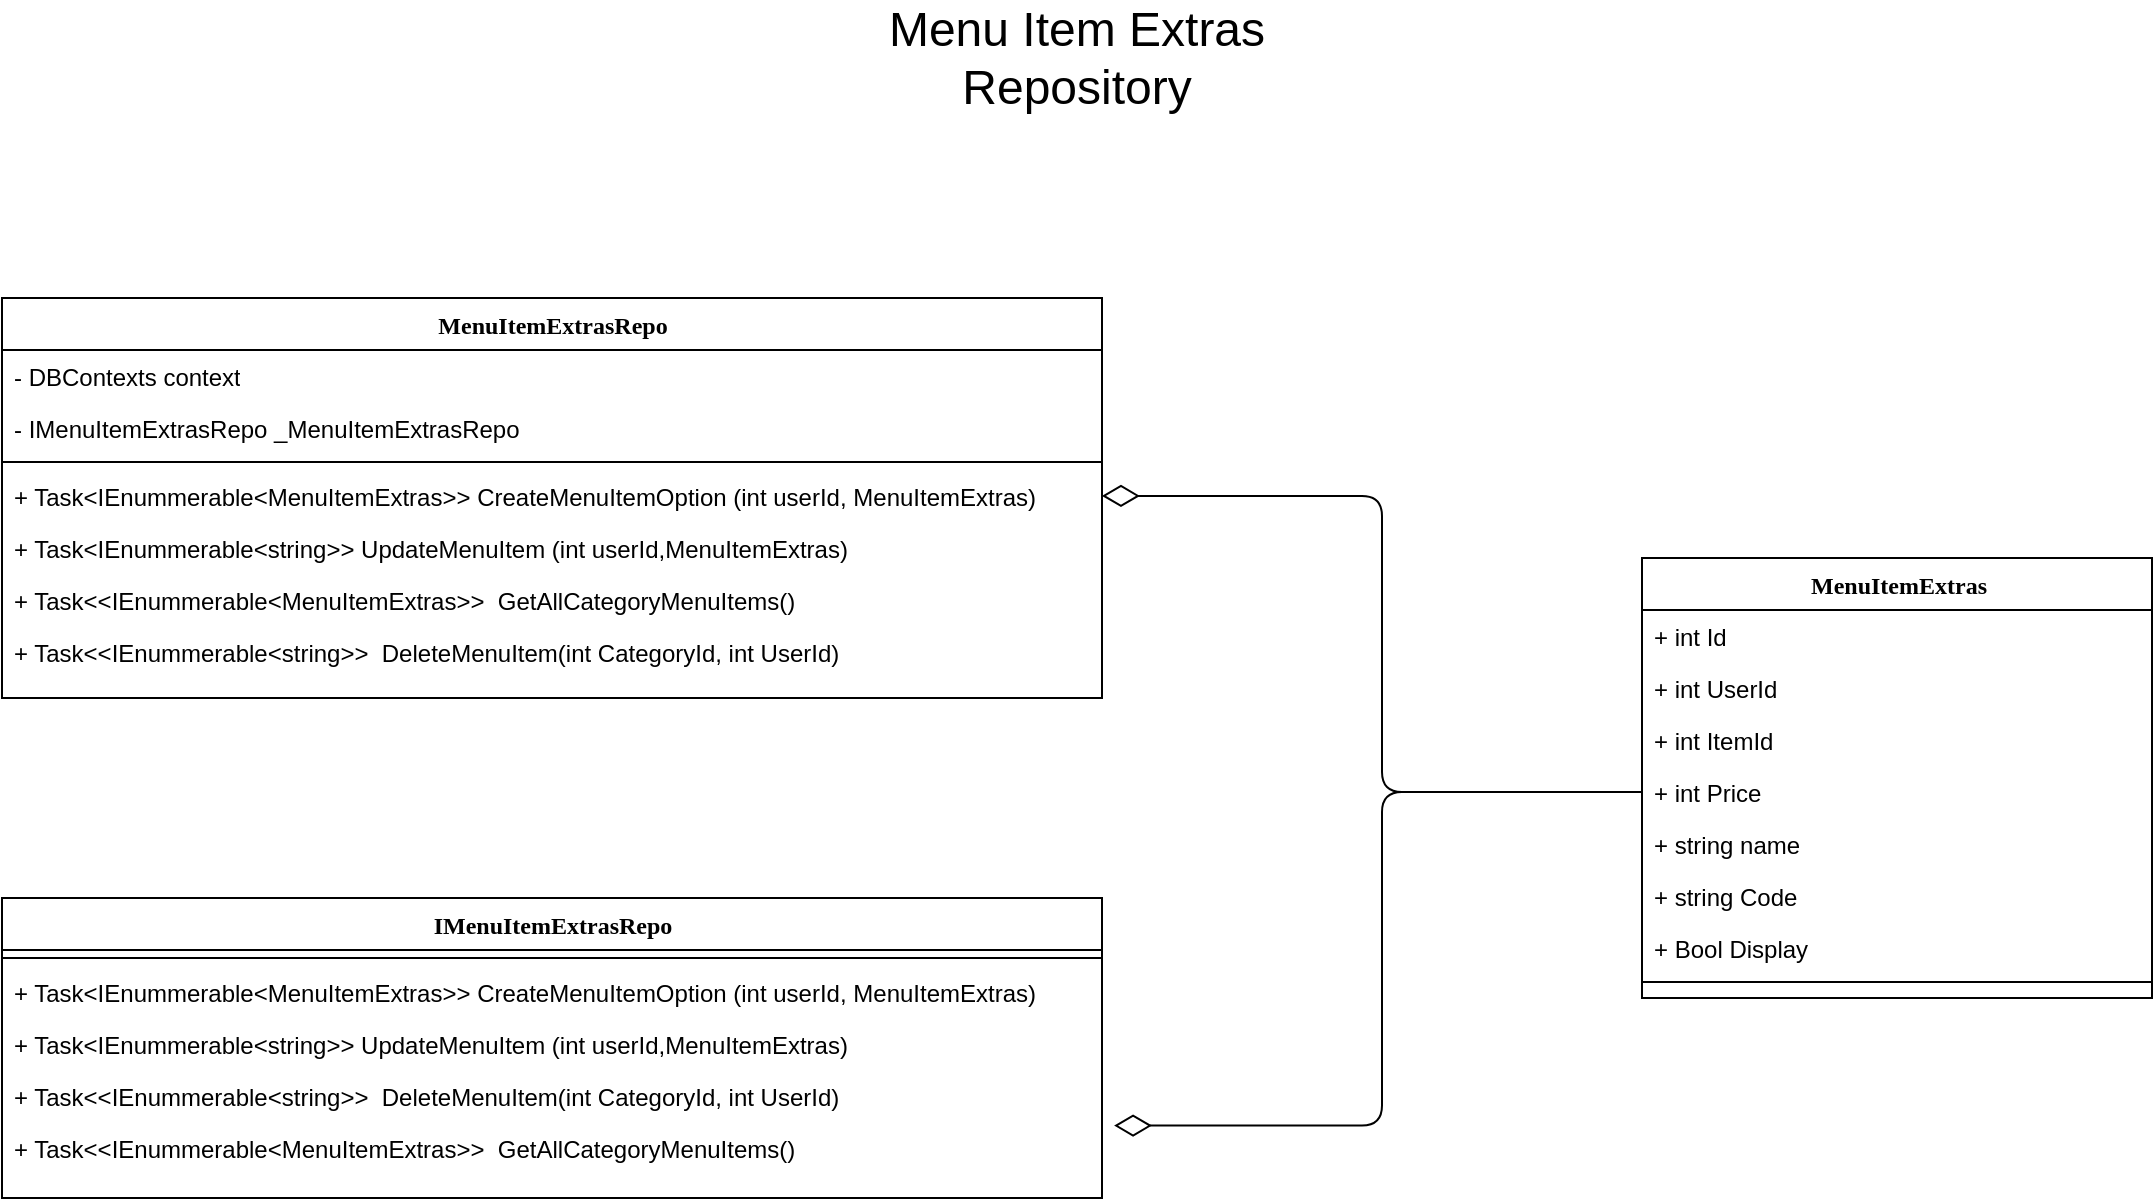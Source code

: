 <mxfile version="14.2.9" type="device"><diagram id="QkI--pBJC4bzssq41QZq" name="Page-1"><mxGraphModel dx="2881" dy="3266" grid="1" gridSize="10" guides="1" tooltips="1" connect="1" arrows="1" fold="1" page="1" pageScale="1" pageWidth="850" pageHeight="1100" math="0" shadow="0"><root><mxCell id="0"/><mxCell id="1" parent="0"/><mxCell id="noM06Llarw8SXuktYtZB-41" value="&lt;font style=&quot;font-size: 24px&quot;&gt;Menu Item Extras Repository&lt;br&gt;&lt;/font&gt;" style="text;html=1;strokeColor=none;fillColor=none;align=center;verticalAlign=middle;whiteSpace=wrap;rounded=0;" vertex="1" parent="1"><mxGeometry x="260" y="-2130" width="305" height="20" as="geometry"/></mxCell><mxCell id="noM06Llarw8SXuktYtZB-443" value="IMenuItemExtrasRepo" style="swimlane;html=1;fontStyle=1;align=center;verticalAlign=top;childLayout=stackLayout;horizontal=1;startSize=26;horizontalStack=0;resizeParent=1;resizeLast=0;collapsible=1;marginBottom=0;swimlaneFillColor=#ffffff;rounded=0;shadow=0;comic=0;labelBackgroundColor=none;strokeWidth=1;fillColor=none;fontFamily=Verdana;fontSize=12" vertex="1" parent="1"><mxGeometry x="-125" y="-1700.04" width="550" height="150" as="geometry"/></mxCell><mxCell id="noM06Llarw8SXuktYtZB-444" value="" style="line;html=1;strokeWidth=1;fillColor=none;align=left;verticalAlign=middle;spacingTop=-1;spacingLeft=3;spacingRight=3;rotatable=0;labelPosition=right;points=[];portConstraint=eastwest;" vertex="1" parent="noM06Llarw8SXuktYtZB-443"><mxGeometry y="26" width="550" height="8" as="geometry"/></mxCell><mxCell id="noM06Llarw8SXuktYtZB-445" value="+ Task&amp;lt;IEnummerable&amp;lt;MenuItemExtras&amp;gt;&amp;gt; CreateMenuItemOption (int userId, MenuItemExtras)" style="text;html=1;strokeColor=none;fillColor=none;align=left;verticalAlign=top;spacingLeft=4;spacingRight=4;whiteSpace=wrap;overflow=hidden;rotatable=0;points=[[0,0.5],[1,0.5]];portConstraint=eastwest;" vertex="1" parent="noM06Llarw8SXuktYtZB-443"><mxGeometry y="34" width="550" height="26" as="geometry"/></mxCell><mxCell id="noM06Llarw8SXuktYtZB-446" value="+ Task&amp;lt;IEnummerable&amp;lt;string&amp;gt;&amp;gt; UpdateMenuItem (int userId,MenuItemExtras)" style="text;html=1;strokeColor=none;fillColor=none;align=left;verticalAlign=top;spacingLeft=4;spacingRight=4;whiteSpace=wrap;overflow=hidden;rotatable=0;points=[[0,0.5],[1,0.5]];portConstraint=eastwest;" vertex="1" parent="noM06Llarw8SXuktYtZB-443"><mxGeometry y="60" width="550" height="26" as="geometry"/></mxCell><mxCell id="noM06Llarw8SXuktYtZB-447" value="+ Task&amp;lt;&amp;lt;IEnummerable&amp;lt;string&amp;gt;&amp;gt;&amp;nbsp; DeleteMenuItem(int CategoryId, int UserId)" style="text;html=1;strokeColor=none;fillColor=none;align=left;verticalAlign=top;spacingLeft=4;spacingRight=4;whiteSpace=wrap;overflow=hidden;rotatable=0;points=[[0,0.5],[1,0.5]];portConstraint=eastwest;" vertex="1" parent="noM06Llarw8SXuktYtZB-443"><mxGeometry y="86" width="550" height="26" as="geometry"/></mxCell><mxCell id="noM06Llarw8SXuktYtZB-448" value="+ Task&amp;lt;&amp;lt;IEnummerable&amp;lt;MenuItemExtras&amp;gt;&amp;gt;&amp;nbsp; GetAllCategoryMenuItems()" style="text;html=1;strokeColor=none;fillColor=none;align=left;verticalAlign=top;spacingLeft=4;spacingRight=4;whiteSpace=wrap;overflow=hidden;rotatable=0;points=[[0,0.5],[1,0.5]];portConstraint=eastwest;" vertex="1" parent="noM06Llarw8SXuktYtZB-443"><mxGeometry y="112" width="550" height="26" as="geometry"/></mxCell><mxCell id="noM06Llarw8SXuktYtZB-449" value="MenuItemExtrasRepo" style="swimlane;html=1;fontStyle=1;align=center;verticalAlign=top;childLayout=stackLayout;horizontal=1;startSize=26;horizontalStack=0;resizeParent=1;resizeLast=0;collapsible=1;marginBottom=0;swimlaneFillColor=#ffffff;rounded=0;shadow=0;comic=0;labelBackgroundColor=none;strokeWidth=1;fillColor=none;fontFamily=Verdana;fontSize=12" vertex="1" parent="1"><mxGeometry x="-125" y="-2000.04" width="550" height="200" as="geometry"/></mxCell><mxCell id="noM06Llarw8SXuktYtZB-450" value="- DBContexts context&lt;br&gt;" style="text;html=1;strokeColor=none;fillColor=none;align=left;verticalAlign=top;spacingLeft=4;spacingRight=4;whiteSpace=wrap;overflow=hidden;rotatable=0;points=[[0,0.5],[1,0.5]];portConstraint=eastwest;" vertex="1" parent="noM06Llarw8SXuktYtZB-449"><mxGeometry y="26" width="550" height="26" as="geometry"/></mxCell><mxCell id="noM06Llarw8SXuktYtZB-451" value="- IMenuItemExtrasRepo _MenuItemExtrasRepo" style="text;html=1;strokeColor=none;fillColor=none;align=left;verticalAlign=top;spacingLeft=4;spacingRight=4;whiteSpace=wrap;overflow=hidden;rotatable=0;points=[[0,0.5],[1,0.5]];portConstraint=eastwest;" vertex="1" parent="noM06Llarw8SXuktYtZB-449"><mxGeometry y="52" width="550" height="26" as="geometry"/></mxCell><mxCell id="noM06Llarw8SXuktYtZB-452" value="" style="line;html=1;strokeWidth=1;fillColor=none;align=left;verticalAlign=middle;spacingTop=-1;spacingLeft=3;spacingRight=3;rotatable=0;labelPosition=right;points=[];portConstraint=eastwest;" vertex="1" parent="noM06Llarw8SXuktYtZB-449"><mxGeometry y="78" width="550" height="8" as="geometry"/></mxCell><mxCell id="noM06Llarw8SXuktYtZB-453" value="+ Task&amp;lt;IEnummerable&amp;lt;MenuItemExtras&amp;gt;&amp;gt; CreateMenuItemOption (int userId, MenuItemExtras)" style="text;html=1;strokeColor=none;fillColor=none;align=left;verticalAlign=top;spacingLeft=4;spacingRight=4;whiteSpace=wrap;overflow=hidden;rotatable=0;points=[[0,0.5],[1,0.5]];portConstraint=eastwest;" vertex="1" parent="noM06Llarw8SXuktYtZB-449"><mxGeometry y="86" width="550" height="26" as="geometry"/></mxCell><mxCell id="noM06Llarw8SXuktYtZB-454" value="+ Task&amp;lt;IEnummerable&amp;lt;string&amp;gt;&amp;gt; UpdateMenuItem (int userId,MenuItemExtras)" style="text;html=1;strokeColor=none;fillColor=none;align=left;verticalAlign=top;spacingLeft=4;spacingRight=4;whiteSpace=wrap;overflow=hidden;rotatable=0;points=[[0,0.5],[1,0.5]];portConstraint=eastwest;" vertex="1" parent="noM06Llarw8SXuktYtZB-449"><mxGeometry y="112" width="550" height="26" as="geometry"/></mxCell><mxCell id="noM06Llarw8SXuktYtZB-455" value="+ Task&amp;lt;&amp;lt;IEnummerable&amp;lt;MenuItemExtras&amp;gt;&amp;gt;&amp;nbsp; GetAllCategoryMenuItems()" style="text;html=1;strokeColor=none;fillColor=none;align=left;verticalAlign=top;spacingLeft=4;spacingRight=4;whiteSpace=wrap;overflow=hidden;rotatable=0;points=[[0,0.5],[1,0.5]];portConstraint=eastwest;" vertex="1" parent="noM06Llarw8SXuktYtZB-449"><mxGeometry y="138" width="550" height="26" as="geometry"/></mxCell><mxCell id="noM06Llarw8SXuktYtZB-456" value="+ Task&amp;lt;&amp;lt;IEnummerable&amp;lt;string&amp;gt;&amp;gt;&amp;nbsp; DeleteMenuItem(int CategoryId, int UserId)" style="text;html=1;strokeColor=none;fillColor=none;align=left;verticalAlign=top;spacingLeft=4;spacingRight=4;whiteSpace=wrap;overflow=hidden;rotatable=0;points=[[0,0.5],[1,0.5]];portConstraint=eastwest;" vertex="1" parent="noM06Llarw8SXuktYtZB-449"><mxGeometry y="164" width="550" height="26" as="geometry"/></mxCell><mxCell id="noM06Llarw8SXuktYtZB-457" value="MenuItemExtras" style="swimlane;html=1;fontStyle=1;align=center;verticalAlign=top;childLayout=stackLayout;horizontal=1;startSize=26;horizontalStack=0;resizeParent=1;resizeLast=0;collapsible=1;marginBottom=0;swimlaneFillColor=#ffffff;rounded=0;shadow=0;comic=0;labelBackgroundColor=none;strokeWidth=1;fillColor=none;fontFamily=Verdana;fontSize=12" vertex="1" parent="1"><mxGeometry x="695" y="-1870.04" width="255" height="220" as="geometry"/></mxCell><mxCell id="noM06Llarw8SXuktYtZB-458" value="+ int Id" style="text;html=1;strokeColor=none;fillColor=none;align=left;verticalAlign=top;spacingLeft=4;spacingRight=4;whiteSpace=wrap;overflow=hidden;rotatable=0;points=[[0,0.5],[1,0.5]];portConstraint=eastwest;" vertex="1" parent="noM06Llarw8SXuktYtZB-457"><mxGeometry y="26" width="255" height="26" as="geometry"/></mxCell><mxCell id="noM06Llarw8SXuktYtZB-459" value="+ int UserId" style="text;html=1;strokeColor=none;fillColor=none;align=left;verticalAlign=top;spacingLeft=4;spacingRight=4;whiteSpace=wrap;overflow=hidden;rotatable=0;points=[[0,0.5],[1,0.5]];portConstraint=eastwest;" vertex="1" parent="noM06Llarw8SXuktYtZB-457"><mxGeometry y="52" width="255" height="26" as="geometry"/></mxCell><mxCell id="noM06Llarw8SXuktYtZB-460" value="+ int ItemId" style="text;html=1;strokeColor=none;fillColor=none;align=left;verticalAlign=top;spacingLeft=4;spacingRight=4;whiteSpace=wrap;overflow=hidden;rotatable=0;points=[[0,0.5],[1,0.5]];portConstraint=eastwest;" vertex="1" parent="noM06Llarw8SXuktYtZB-457"><mxGeometry y="78" width="255" height="26" as="geometry"/></mxCell><mxCell id="noM06Llarw8SXuktYtZB-461" value="+ int Price" style="text;html=1;strokeColor=none;fillColor=none;align=left;verticalAlign=top;spacingLeft=4;spacingRight=4;whiteSpace=wrap;overflow=hidden;rotatable=0;points=[[0,0.5],[1,0.5]];portConstraint=eastwest;" vertex="1" parent="noM06Llarw8SXuktYtZB-457"><mxGeometry y="104" width="255" height="26" as="geometry"/></mxCell><mxCell id="noM06Llarw8SXuktYtZB-462" value="+ string name" style="text;html=1;strokeColor=none;fillColor=none;align=left;verticalAlign=top;spacingLeft=4;spacingRight=4;whiteSpace=wrap;overflow=hidden;rotatable=0;points=[[0,0.5],[1,0.5]];portConstraint=eastwest;" vertex="1" parent="noM06Llarw8SXuktYtZB-457"><mxGeometry y="130" width="255" height="26" as="geometry"/></mxCell><mxCell id="noM06Llarw8SXuktYtZB-463" value="+ string Code" style="text;html=1;strokeColor=none;fillColor=none;align=left;verticalAlign=top;spacingLeft=4;spacingRight=4;whiteSpace=wrap;overflow=hidden;rotatable=0;points=[[0,0.5],[1,0.5]];portConstraint=eastwest;" vertex="1" parent="noM06Llarw8SXuktYtZB-457"><mxGeometry y="156" width="255" height="26" as="geometry"/></mxCell><mxCell id="noM06Llarw8SXuktYtZB-464" value="+ Bool Display" style="text;html=1;strokeColor=none;fillColor=none;align=left;verticalAlign=top;spacingLeft=4;spacingRight=4;whiteSpace=wrap;overflow=hidden;rotatable=0;points=[[0,0.5],[1,0.5]];portConstraint=eastwest;" vertex="1" parent="noM06Llarw8SXuktYtZB-457"><mxGeometry y="182" width="255" height="26" as="geometry"/></mxCell><mxCell id="noM06Llarw8SXuktYtZB-465" value="" style="line;html=1;strokeWidth=1;fillColor=none;align=left;verticalAlign=middle;spacingTop=-1;spacingLeft=3;spacingRight=3;rotatable=0;labelPosition=right;points=[];portConstraint=eastwest;" vertex="1" parent="noM06Llarw8SXuktYtZB-457"><mxGeometry y="208" width="255" height="8" as="geometry"/></mxCell><mxCell id="noM06Llarw8SXuktYtZB-466" style="edgeStyle=orthogonalEdgeStyle;rounded=1;orthogonalLoop=1;jettySize=auto;html=1;exitX=0;exitY=0.5;exitDx=0;exitDy=0;entryX=1.011;entryY=0.071;entryDx=0;entryDy=0;entryPerimeter=0;startArrow=none;startFill=0;startSize=13;endArrow=diamondThin;endFill=0;endSize=16;" edge="1" parent="1" source="noM06Llarw8SXuktYtZB-461" target="noM06Llarw8SXuktYtZB-448"><mxGeometry relative="1" as="geometry"/></mxCell><mxCell id="noM06Llarw8SXuktYtZB-467" style="edgeStyle=orthogonalEdgeStyle;rounded=1;orthogonalLoop=1;jettySize=auto;html=1;exitX=0;exitY=0.5;exitDx=0;exitDy=0;entryX=1;entryY=0.5;entryDx=0;entryDy=0;startArrow=none;startFill=0;startSize=13;endArrow=diamondThin;endFill=0;endSize=16;" edge="1" parent="1" source="noM06Llarw8SXuktYtZB-461" target="noM06Llarw8SXuktYtZB-453"><mxGeometry relative="1" as="geometry"/></mxCell></root></mxGraphModel></diagram></mxfile>